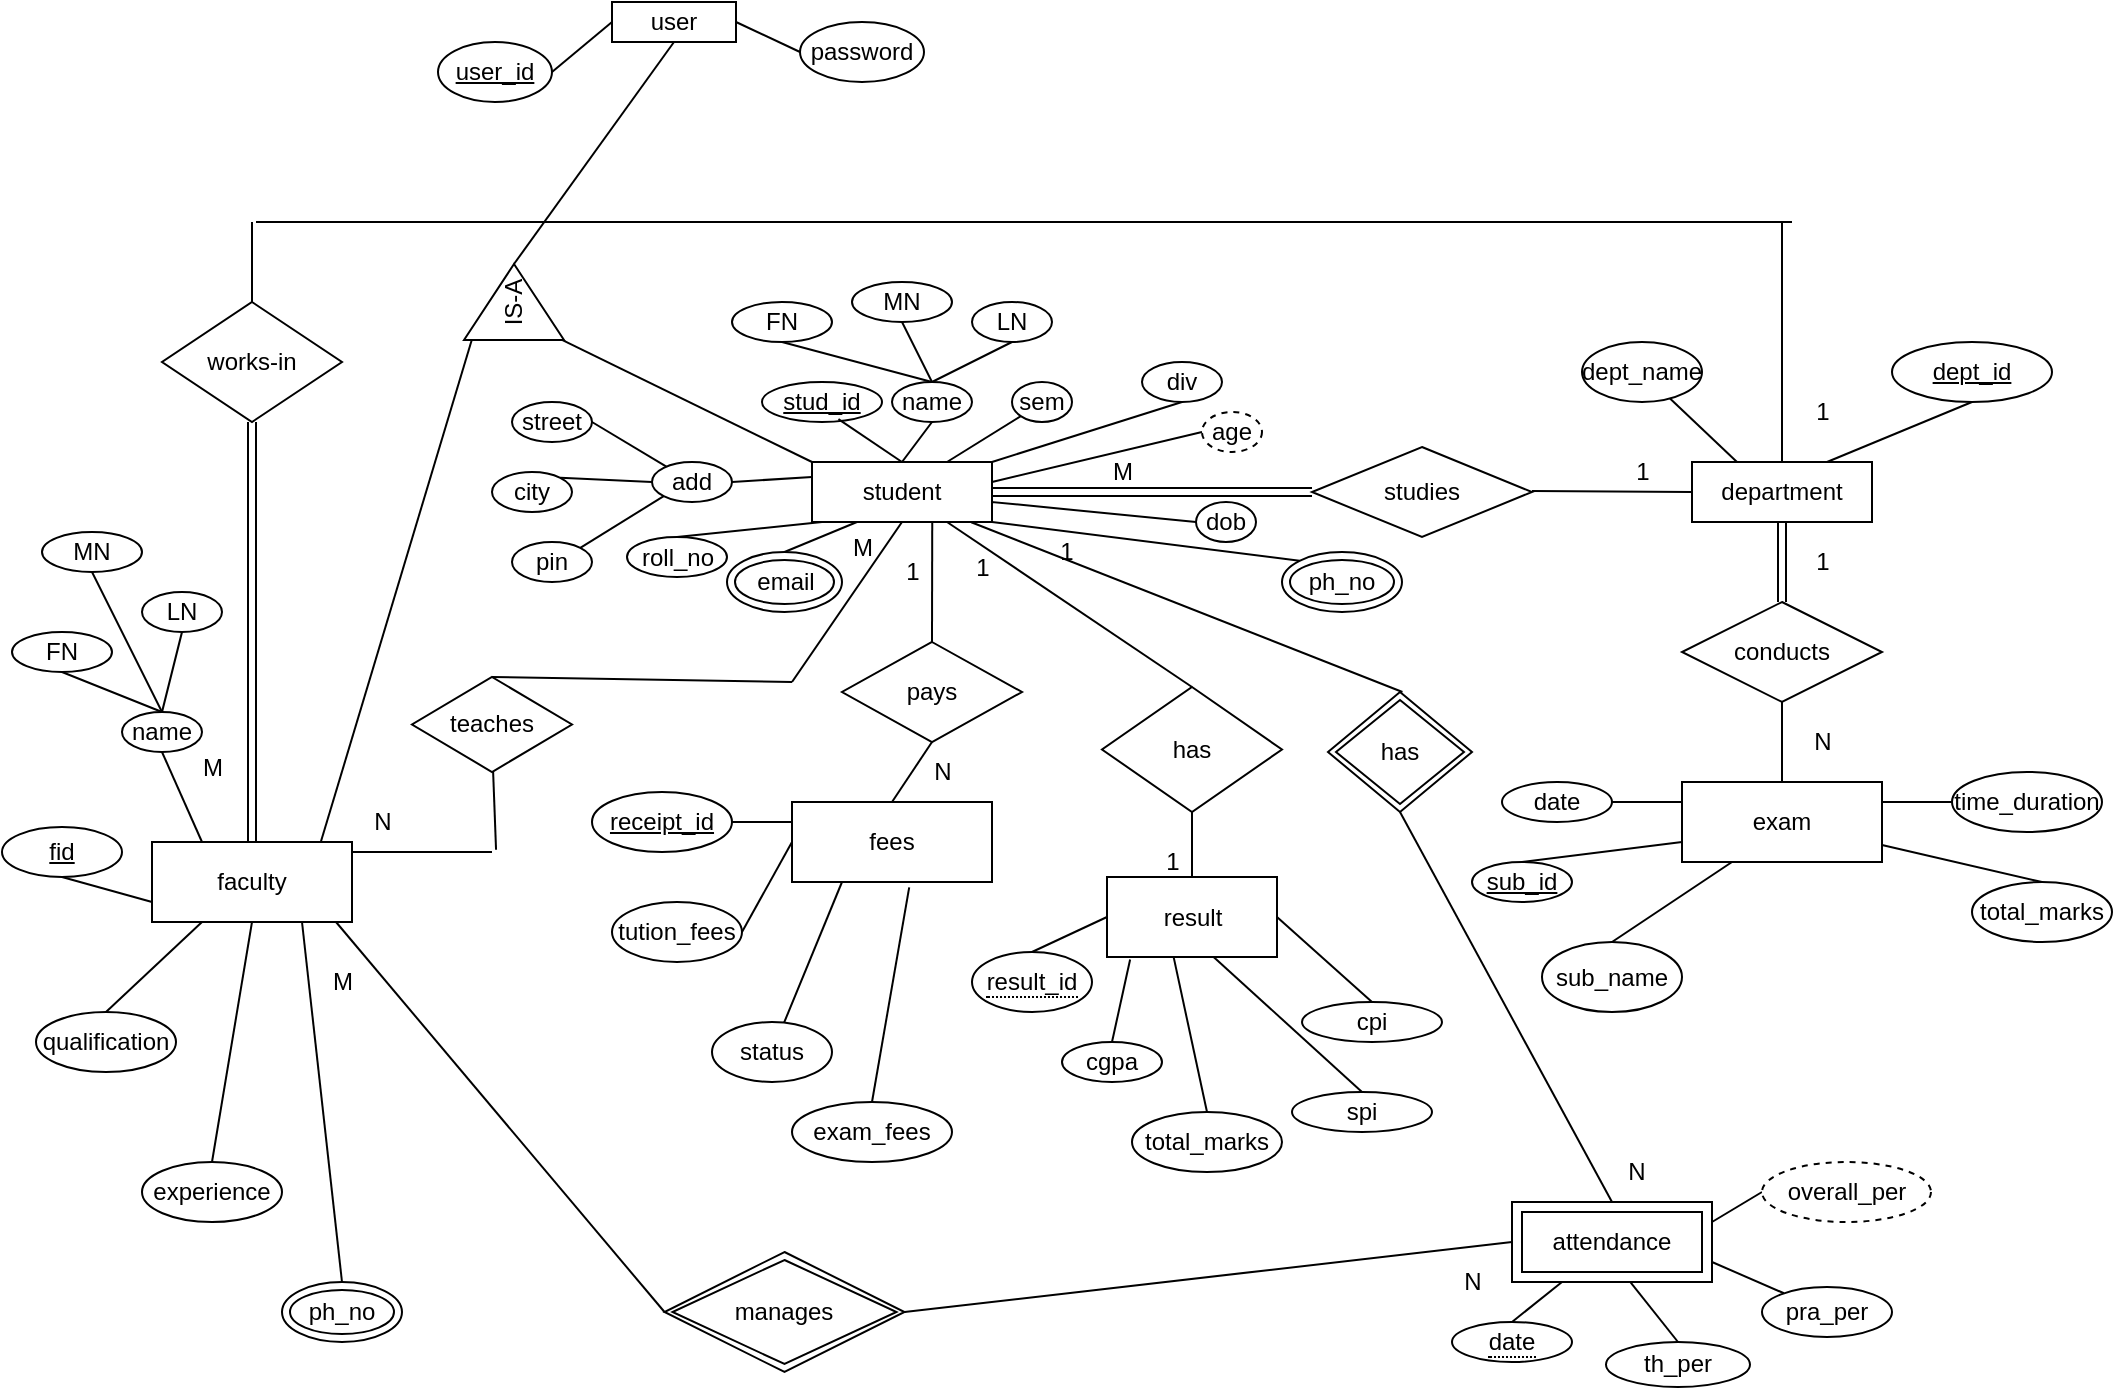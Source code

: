 <mxfile version="22.1.11" type="github">
  <diagram id="R2lEEEUBdFMjLlhIrx00" name="Page-1">
    <mxGraphModel dx="1750" dy="928" grid="1" gridSize="10" guides="1" tooltips="1" connect="1" arrows="1" fold="1" page="1" pageScale="1" pageWidth="1100" pageHeight="850" math="0" shadow="0" extFonts="Permanent Marker^https://fonts.googleapis.com/css?family=Permanent+Marker">
      <root>
        <mxCell id="0" />
        <mxCell id="1" parent="0" />
        <mxCell id="uIb3BI9OCGfQIZnshiYW-68" style="rounded=0;orthogonalLoop=1;jettySize=auto;html=1;entryX=0;entryY=0.5;entryDx=0;entryDy=0;shape=link;" edge="1" parent="1" target="uIb3BI9OCGfQIZnshiYW-59">
          <mxGeometry relative="1" as="geometry">
            <mxPoint x="498" y="275" as="sourcePoint" />
            <mxPoint x="638" y="274.5" as="targetPoint" />
          </mxGeometry>
        </mxCell>
        <mxCell id="uIb3BI9OCGfQIZnshiYW-1" value="student" style="whiteSpace=wrap;html=1;align=center;" vertex="1" parent="1">
          <mxGeometry x="408" y="260" width="90" height="30" as="geometry" />
        </mxCell>
        <mxCell id="uIb3BI9OCGfQIZnshiYW-3" value="LN" style="ellipse;whiteSpace=wrap;html=1;align=center;" vertex="1" parent="1">
          <mxGeometry x="488" y="180" width="40" height="20" as="geometry" />
        </mxCell>
        <mxCell id="uIb3BI9OCGfQIZnshiYW-4" value="MN" style="ellipse;whiteSpace=wrap;html=1;align=center;" vertex="1" parent="1">
          <mxGeometry x="428" y="170" width="50" height="20" as="geometry" />
        </mxCell>
        <mxCell id="uIb3BI9OCGfQIZnshiYW-5" value="FN" style="ellipse;whiteSpace=wrap;html=1;align=center;" vertex="1" parent="1">
          <mxGeometry x="368" y="180" width="50" height="20" as="geometry" />
        </mxCell>
        <mxCell id="uIb3BI9OCGfQIZnshiYW-6" value="name" style="ellipse;whiteSpace=wrap;html=1;align=center;" vertex="1" parent="1">
          <mxGeometry x="448" y="220" width="40" height="20" as="geometry" />
        </mxCell>
        <mxCell id="uIb3BI9OCGfQIZnshiYW-9" value="dob" style="ellipse;whiteSpace=wrap;html=1;align=center;" vertex="1" parent="1">
          <mxGeometry x="600" y="280" width="30" height="20" as="geometry" />
        </mxCell>
        <mxCell id="uIb3BI9OCGfQIZnshiYW-10" value="add" style="ellipse;whiteSpace=wrap;html=1;align=center;" vertex="1" parent="1">
          <mxGeometry x="328" y="260" width="40" height="20" as="geometry" />
        </mxCell>
        <mxCell id="uIb3BI9OCGfQIZnshiYW-11" value="sem" style="ellipse;whiteSpace=wrap;html=1;align=center;" vertex="1" parent="1">
          <mxGeometry x="508" y="220" width="30" height="20" as="geometry" />
        </mxCell>
        <mxCell id="uIb3BI9OCGfQIZnshiYW-12" value="div" style="ellipse;whiteSpace=wrap;html=1;align=center;" vertex="1" parent="1">
          <mxGeometry x="573" y="210" width="40" height="20" as="geometry" />
        </mxCell>
        <mxCell id="uIb3BI9OCGfQIZnshiYW-13" value="pin" style="ellipse;whiteSpace=wrap;html=1;align=center;" vertex="1" parent="1">
          <mxGeometry x="258" y="300" width="40" height="20" as="geometry" />
        </mxCell>
        <mxCell id="uIb3BI9OCGfQIZnshiYW-14" value="city" style="ellipse;whiteSpace=wrap;html=1;align=center;" vertex="1" parent="1">
          <mxGeometry x="248" y="265" width="40" height="20" as="geometry" />
        </mxCell>
        <mxCell id="uIb3BI9OCGfQIZnshiYW-15" value="street" style="ellipse;whiteSpace=wrap;html=1;align=center;" vertex="1" parent="1">
          <mxGeometry x="258" y="230" width="40" height="20" as="geometry" />
        </mxCell>
        <mxCell id="uIb3BI9OCGfQIZnshiYW-16" value="age" style="ellipse;whiteSpace=wrap;html=1;align=center;dashed=1;" vertex="1" parent="1">
          <mxGeometry x="603" y="235" width="30" height="20" as="geometry" />
        </mxCell>
        <mxCell id="uIb3BI9OCGfQIZnshiYW-17" value="stud_id" style="ellipse;whiteSpace=wrap;html=1;align=center;fontStyle=4;" vertex="1" parent="1">
          <mxGeometry x="383" y="220" width="60" height="20" as="geometry" />
        </mxCell>
        <mxCell id="uIb3BI9OCGfQIZnshiYW-24" value="" style="endArrow=none;html=1;rounded=0;exitX=0.5;exitY=1;exitDx=0;exitDy=0;entryX=0.5;entryY=0;entryDx=0;entryDy=0;" edge="1" parent="1" source="uIb3BI9OCGfQIZnshiYW-4" target="uIb3BI9OCGfQIZnshiYW-6">
          <mxGeometry relative="1" as="geometry">
            <mxPoint x="438" y="280" as="sourcePoint" />
            <mxPoint x="598" y="280" as="targetPoint" />
          </mxGeometry>
        </mxCell>
        <mxCell id="uIb3BI9OCGfQIZnshiYW-26" value="" style="endArrow=none;html=1;rounded=0;entryX=0.5;entryY=0;entryDx=0;entryDy=0;exitX=0.5;exitY=1;exitDx=0;exitDy=0;" edge="1" parent="1" source="uIb3BI9OCGfQIZnshiYW-3" target="uIb3BI9OCGfQIZnshiYW-6">
          <mxGeometry relative="1" as="geometry">
            <mxPoint x="488" y="210" as="sourcePoint" />
            <mxPoint x="533" y="230" as="targetPoint" />
          </mxGeometry>
        </mxCell>
        <mxCell id="uIb3BI9OCGfQIZnshiYW-27" value="" style="endArrow=none;html=1;rounded=0;exitX=0.5;exitY=0;exitDx=0;exitDy=0;entryX=0.5;entryY=1;entryDx=0;entryDy=0;" edge="1" parent="1" source="uIb3BI9OCGfQIZnshiYW-1" target="uIb3BI9OCGfQIZnshiYW-6">
          <mxGeometry relative="1" as="geometry">
            <mxPoint x="478" y="220" as="sourcePoint" />
            <mxPoint x="543" y="240" as="targetPoint" />
          </mxGeometry>
        </mxCell>
        <mxCell id="uIb3BI9OCGfQIZnshiYW-28" value="" style="endArrow=none;html=1;rounded=0;exitX=0.5;exitY=1;exitDx=0;exitDy=0;entryX=0.5;entryY=0;entryDx=0;entryDy=0;" edge="1" parent="1" source="uIb3BI9OCGfQIZnshiYW-5" target="uIb3BI9OCGfQIZnshiYW-6">
          <mxGeometry relative="1" as="geometry">
            <mxPoint x="318" y="250" as="sourcePoint" />
            <mxPoint x="393" y="220" as="targetPoint" />
          </mxGeometry>
        </mxCell>
        <mxCell id="uIb3BI9OCGfQIZnshiYW-29" value="" style="endArrow=none;html=1;rounded=0;entryX=0.5;entryY=0;entryDx=0;entryDy=0;exitX=0.637;exitY=0.928;exitDx=0;exitDy=0;exitPerimeter=0;" edge="1" parent="1" source="uIb3BI9OCGfQIZnshiYW-17">
          <mxGeometry relative="1" as="geometry">
            <mxPoint x="388" y="240" as="sourcePoint" />
            <mxPoint x="453" y="260" as="targetPoint" />
          </mxGeometry>
        </mxCell>
        <mxCell id="uIb3BI9OCGfQIZnshiYW-30" value="" style="endArrow=none;html=1;rounded=0;exitX=0.75;exitY=0;exitDx=0;exitDy=0;entryX=0;entryY=1;entryDx=0;entryDy=0;" edge="1" parent="1" source="uIb3BI9OCGfQIZnshiYW-1" target="uIb3BI9OCGfQIZnshiYW-11">
          <mxGeometry relative="1" as="geometry">
            <mxPoint x="168" y="320" as="sourcePoint" />
            <mxPoint x="298" y="290" as="targetPoint" />
          </mxGeometry>
        </mxCell>
        <mxCell id="uIb3BI9OCGfQIZnshiYW-31" value="" style="endArrow=none;html=1;rounded=0;exitX=0.5;exitY=1;exitDx=0;exitDy=0;entryX=1;entryY=0;entryDx=0;entryDy=0;" edge="1" parent="1" source="uIb3BI9OCGfQIZnshiYW-12" target="uIb3BI9OCGfQIZnshiYW-1">
          <mxGeometry relative="1" as="geometry">
            <mxPoint x="578" y="240" as="sourcePoint" />
            <mxPoint x="643" y="260" as="targetPoint" />
          </mxGeometry>
        </mxCell>
        <mxCell id="uIb3BI9OCGfQIZnshiYW-32" value="" style="endArrow=none;html=1;rounded=0;exitX=0;exitY=0.5;exitDx=0;exitDy=0;entryX=1;entryY=0.75;entryDx=0;entryDy=0;" edge="1" parent="1" source="uIb3BI9OCGfQIZnshiYW-9" target="uIb3BI9OCGfQIZnshiYW-1">
          <mxGeometry relative="1" as="geometry">
            <mxPoint x="188" y="340" as="sourcePoint" />
            <mxPoint x="253" y="360" as="targetPoint" />
            <Array as="points">
              <mxPoint x="498" y="280" />
            </Array>
          </mxGeometry>
        </mxCell>
        <mxCell id="uIb3BI9OCGfQIZnshiYW-33" value="" style="endArrow=none;html=1;rounded=0;exitX=0.5;exitY=1;exitDx=0;exitDy=0;entryX=0;entryY=0.5;entryDx=0;entryDy=0;" edge="1" parent="1" target="uIb3BI9OCGfQIZnshiYW-16">
          <mxGeometry relative="1" as="geometry">
            <mxPoint x="498" y="270" as="sourcePoint" />
            <mxPoint x="563" y="290" as="targetPoint" />
          </mxGeometry>
        </mxCell>
        <mxCell id="uIb3BI9OCGfQIZnshiYW-34" value="" style="endArrow=none;html=1;rounded=0;exitX=0;exitY=0.25;exitDx=0;exitDy=0;entryX=1;entryY=0.5;entryDx=0;entryDy=0;entryPerimeter=0;" edge="1" parent="1" source="uIb3BI9OCGfQIZnshiYW-1" target="uIb3BI9OCGfQIZnshiYW-10">
          <mxGeometry relative="1" as="geometry">
            <mxPoint x="473" y="290" as="sourcePoint" />
            <mxPoint x="538" y="310" as="targetPoint" />
          </mxGeometry>
        </mxCell>
        <mxCell id="uIb3BI9OCGfQIZnshiYW-35" value="" style="endArrow=none;html=1;rounded=0;entryX=1;entryY=0;entryDx=0;entryDy=0;exitX=0;exitY=1;exitDx=0;exitDy=0;" edge="1" parent="1" source="uIb3BI9OCGfQIZnshiYW-10" target="uIb3BI9OCGfQIZnshiYW-13">
          <mxGeometry relative="1" as="geometry">
            <mxPoint x="323" y="310" as="sourcePoint" />
            <mxPoint x="403" y="320" as="targetPoint" />
          </mxGeometry>
        </mxCell>
        <mxCell id="uIb3BI9OCGfQIZnshiYW-36" value="" style="endArrow=none;html=1;rounded=0;exitX=0;exitY=0.5;exitDx=0;exitDy=0;entryX=1;entryY=0;entryDx=0;entryDy=0;" edge="1" parent="1" source="uIb3BI9OCGfQIZnshiYW-10" target="uIb3BI9OCGfQIZnshiYW-14">
          <mxGeometry relative="1" as="geometry">
            <mxPoint x="328" y="310" as="sourcePoint" />
            <mxPoint x="393" y="330" as="targetPoint" />
          </mxGeometry>
        </mxCell>
        <mxCell id="uIb3BI9OCGfQIZnshiYW-40" value="" style="endArrow=none;html=1;rounded=0;entryX=1;entryY=0.5;entryDx=0;entryDy=0;" edge="1" parent="1" source="uIb3BI9OCGfQIZnshiYW-10" target="uIb3BI9OCGfQIZnshiYW-15">
          <mxGeometry relative="1" as="geometry">
            <mxPoint x="328" y="290" as="sourcePoint" />
            <mxPoint x="393" y="310" as="targetPoint" />
          </mxGeometry>
        </mxCell>
        <mxCell id="uIb3BI9OCGfQIZnshiYW-41" value="" style="endArrow=none;html=1;rounded=0;exitX=0.25;exitY=1;exitDx=0;exitDy=0;entryX=0.5;entryY=0;entryDx=0;entryDy=0;" edge="1" parent="1" source="uIb3BI9OCGfQIZnshiYW-1" target="uIb3BI9OCGfQIZnshiYW-54">
          <mxGeometry relative="1" as="geometry">
            <mxPoint x="443" y="290" as="sourcePoint" />
            <mxPoint x="508" y="310" as="targetPoint" />
          </mxGeometry>
        </mxCell>
        <mxCell id="uIb3BI9OCGfQIZnshiYW-42" value="" style="endArrow=none;html=1;rounded=0;exitX=1;exitY=1;exitDx=0;exitDy=0;entryX=0;entryY=0;entryDx=0;entryDy=0;" edge="1" parent="1" source="uIb3BI9OCGfQIZnshiYW-1" target="uIb3BI9OCGfQIZnshiYW-53">
          <mxGeometry relative="1" as="geometry">
            <mxPoint x="475.5" y="290" as="sourcePoint" />
            <mxPoint x="540.5" y="310" as="targetPoint" />
          </mxGeometry>
        </mxCell>
        <mxCell id="uIb3BI9OCGfQIZnshiYW-43" value="" style="endArrow=none;html=1;rounded=0;exitX=0.5;exitY=1;exitDx=0;exitDy=0;entryX=0.5;entryY=0;entryDx=0;entryDy=0;" edge="1" parent="1" target="uIb3BI9OCGfQIZnshiYW-57">
          <mxGeometry relative="1" as="geometry">
            <mxPoint x="413" y="290" as="sourcePoint" />
            <mxPoint x="478" y="310" as="targetPoint" />
          </mxGeometry>
        </mxCell>
        <mxCell id="uIb3BI9OCGfQIZnshiYW-44" value="" style="endArrow=none;html=1;rounded=0;exitX=0.5;exitY=1;exitDx=0;exitDy=0;entryX=0.75;entryY=0;entryDx=0;entryDy=0;" edge="1" parent="1" source="uIb3BI9OCGfQIZnshiYW-97" target="uIb3BI9OCGfQIZnshiYW-60">
          <mxGeometry relative="1" as="geometry">
            <mxPoint x="928" y="230" as="sourcePoint" />
            <mxPoint x="993" y="252.5" as="targetPoint" />
          </mxGeometry>
        </mxCell>
        <mxCell id="uIb3BI9OCGfQIZnshiYW-45" value="" style="endArrow=none;html=1;rounded=0;exitX=0.5;exitY=1;exitDx=0;exitDy=0;entryX=0.5;entryY=0;entryDx=0;entryDy=0;" edge="1" parent="1" source="uIb3BI9OCGfQIZnshiYW-105" target="uIb3BI9OCGfQIZnshiYW-159">
          <mxGeometry relative="1" as="geometry">
            <mxPoint x="895.5" y="380" as="sourcePoint" />
            <mxPoint x="960.5" y="400" as="targetPoint" />
          </mxGeometry>
        </mxCell>
        <mxCell id="uIb3BI9OCGfQIZnshiYW-46" value="" style="endArrow=none;html=1;rounded=0;exitX=0.668;exitY=0.989;exitDx=0;exitDy=0;exitPerimeter=0;" edge="1" parent="1" source="uIb3BI9OCGfQIZnshiYW-1">
          <mxGeometry relative="1" as="geometry">
            <mxPoint x="458" y="290" as="sourcePoint" />
            <mxPoint x="468" y="350" as="targetPoint" />
          </mxGeometry>
        </mxCell>
        <mxCell id="uIb3BI9OCGfQIZnshiYW-47" value="" style="endArrow=none;html=1;rounded=0;exitX=0.5;exitY=1;exitDx=0;exitDy=0;entryX=1.029;entryY=0.389;entryDx=0;entryDy=0;entryPerimeter=0;" edge="1" parent="1" target="uIb3BI9OCGfQIZnshiYW-260">
          <mxGeometry relative="1" as="geometry">
            <mxPoint x="248" y="400" as="sourcePoint" />
            <mxPoint x="248" y="460" as="targetPoint" />
          </mxGeometry>
        </mxCell>
        <mxCell id="uIb3BI9OCGfQIZnshiYW-53" value="ph_no" style="ellipse;shape=doubleEllipse;whiteSpace=wrap;html=1;" vertex="1" parent="1">
          <mxGeometry x="643" y="305" width="60" height="30" as="geometry" />
        </mxCell>
        <mxCell id="uIb3BI9OCGfQIZnshiYW-54" value="email" style="ellipse;shape=doubleEllipse;whiteSpace=wrap;html=1;" vertex="1" parent="1">
          <mxGeometry x="365.5" y="305" width="57.5" height="30" as="geometry" />
        </mxCell>
        <mxCell id="uIb3BI9OCGfQIZnshiYW-57" value="roll_no" style="ellipse;whiteSpace=wrap;html=1;align=center;" vertex="1" parent="1">
          <mxGeometry x="315.5" y="297.5" width="50" height="20" as="geometry" />
        </mxCell>
        <mxCell id="uIb3BI9OCGfQIZnshiYW-59" value="studies" style="shape=rhombus;perimeter=rhombusPerimeter;whiteSpace=wrap;html=1;align=center;" vertex="1" parent="1">
          <mxGeometry x="658" y="252.5" width="110" height="45" as="geometry" />
        </mxCell>
        <mxCell id="uIb3BI9OCGfQIZnshiYW-60" value="department" style="whiteSpace=wrap;html=1;align=center;" vertex="1" parent="1">
          <mxGeometry x="848" y="260" width="90" height="30" as="geometry" />
        </mxCell>
        <mxCell id="uIb3BI9OCGfQIZnshiYW-62" value="dept_name" style="ellipse;whiteSpace=wrap;html=1;align=center;" vertex="1" parent="1">
          <mxGeometry x="793" y="200" width="60" height="30" as="geometry" />
        </mxCell>
        <mxCell id="uIb3BI9OCGfQIZnshiYW-71" value="" style="endArrow=none;html=1;rounded=0;entryX=0;entryY=0.5;entryDx=0;entryDy=0;" edge="1" parent="1" target="uIb3BI9OCGfQIZnshiYW-60">
          <mxGeometry relative="1" as="geometry">
            <mxPoint x="768" y="274.5" as="sourcePoint" />
            <mxPoint x="928" y="274.5" as="targetPoint" />
          </mxGeometry>
        </mxCell>
        <mxCell id="uIb3BI9OCGfQIZnshiYW-73" value="" style="endArrow=none;html=1;rounded=0;exitX=0.5;exitY=1;exitDx=0;exitDy=0;entryX=0.5;entryY=0;entryDx=0;entryDy=0;shape=link;" edge="1" parent="1" source="uIb3BI9OCGfQIZnshiYW-60" target="uIb3BI9OCGfQIZnshiYW-105">
          <mxGeometry relative="1" as="geometry">
            <mxPoint x="888" y="290" as="sourcePoint" />
            <mxPoint x="953" y="310" as="targetPoint" />
          </mxGeometry>
        </mxCell>
        <mxCell id="uIb3BI9OCGfQIZnshiYW-74" value="" style="endArrow=none;html=1;rounded=0;exitX=0.25;exitY=1;exitDx=0;exitDy=0;entryX=0.5;entryY=0;entryDx=0;entryDy=0;" edge="1" parent="1" source="uIb3BI9OCGfQIZnshiYW-159" target="uIb3BI9OCGfQIZnshiYW-169">
          <mxGeometry relative="1" as="geometry">
            <mxPoint x="888" y="460" as="sourcePoint" />
            <mxPoint x="953" y="480" as="targetPoint" />
          </mxGeometry>
        </mxCell>
        <mxCell id="uIb3BI9OCGfQIZnshiYW-75" value="" style="endArrow=none;html=1;rounded=0;exitX=0.5;exitY=1;exitDx=0;exitDy=0;" edge="1" parent="1" source="uIb3BI9OCGfQIZnshiYW-1">
          <mxGeometry relative="1" as="geometry">
            <mxPoint x="435.5" y="290" as="sourcePoint" />
            <mxPoint x="398" y="370" as="targetPoint" />
          </mxGeometry>
        </mxCell>
        <mxCell id="uIb3BI9OCGfQIZnshiYW-77" value="" style="endArrow=none;html=1;rounded=0;exitX=1;exitY=0.25;exitDx=0;exitDy=0;entryX=0;entryY=0.5;entryDx=0;entryDy=0;" edge="1" parent="1" source="uIb3BI9OCGfQIZnshiYW-159" target="uIb3BI9OCGfQIZnshiYW-166">
          <mxGeometry relative="1" as="geometry">
            <mxPoint x="943" y="440" as="sourcePoint" />
            <mxPoint x="1008" y="460" as="targetPoint" />
          </mxGeometry>
        </mxCell>
        <mxCell id="uIb3BI9OCGfQIZnshiYW-78" value="" style="endArrow=none;html=1;rounded=0;exitX=0.586;exitY=1.068;exitDx=0;exitDy=0;entryX=0.5;entryY=0;entryDx=0;entryDy=0;exitPerimeter=0;" edge="1" parent="1" source="uIb3BI9OCGfQIZnshiYW-176" target="uIb3BI9OCGfQIZnshiYW-240">
          <mxGeometry relative="1" as="geometry">
            <mxPoint x="463" y="490" as="sourcePoint" />
            <mxPoint x="528" y="510" as="targetPoint" />
          </mxGeometry>
        </mxCell>
        <mxCell id="uIb3BI9OCGfQIZnshiYW-81" value="" style="endArrow=none;html=1;rounded=0;exitX=0.25;exitY=1;exitDx=0;exitDy=0;" edge="1" parent="1" source="uIb3BI9OCGfQIZnshiYW-176" target="uIb3BI9OCGfQIZnshiYW-241">
          <mxGeometry relative="1" as="geometry">
            <mxPoint x="433" y="490" as="sourcePoint" />
            <mxPoint x="498" y="510" as="targetPoint" />
          </mxGeometry>
        </mxCell>
        <mxCell id="uIb3BI9OCGfQIZnshiYW-93" value="" style="endArrow=none;html=1;rounded=0;entryX=0.25;entryY=0;entryDx=0;entryDy=0;" edge="1" parent="1" source="uIb3BI9OCGfQIZnshiYW-62" target="uIb3BI9OCGfQIZnshiYW-60">
          <mxGeometry relative="1" as="geometry">
            <mxPoint x="848" y="235" as="sourcePoint" />
            <mxPoint x="913" y="255" as="targetPoint" />
          </mxGeometry>
        </mxCell>
        <mxCell id="uIb3BI9OCGfQIZnshiYW-97" value="dept_id" style="ellipse;whiteSpace=wrap;html=1;align=center;fontStyle=4;" vertex="1" parent="1">
          <mxGeometry x="948" y="200" width="80" height="30" as="geometry" />
        </mxCell>
        <mxCell id="uIb3BI9OCGfQIZnshiYW-102" value="M" style="text;html=1;align=center;verticalAlign=middle;resizable=0;points=[];autosize=1;strokeColor=none;fillColor=none;" vertex="1" parent="1">
          <mxGeometry x="548" y="250" width="30" height="30" as="geometry" />
        </mxCell>
        <mxCell id="uIb3BI9OCGfQIZnshiYW-103" value="1" style="text;html=1;align=center;verticalAlign=middle;resizable=0;points=[];autosize=1;strokeColor=none;fillColor=none;" vertex="1" parent="1">
          <mxGeometry x="808" y="250" width="30" height="30" as="geometry" />
        </mxCell>
        <mxCell id="uIb3BI9OCGfQIZnshiYW-105" value="conducts" style="shape=rhombus;perimeter=rhombusPerimeter;whiteSpace=wrap;html=1;align=center;" vertex="1" parent="1">
          <mxGeometry x="843" y="330" width="100" height="50" as="geometry" />
        </mxCell>
        <mxCell id="uIb3BI9OCGfQIZnshiYW-107" value="" style="endArrow=none;html=1;rounded=0;entryX=0.5;entryY=0;entryDx=0;entryDy=0;exitX=0;exitY=0.75;exitDx=0;exitDy=0;" edge="1" parent="1" source="uIb3BI9OCGfQIZnshiYW-159" target="uIb3BI9OCGfQIZnshiYW-162">
          <mxGeometry relative="1" as="geometry">
            <mxPoint x="838" y="460" as="sourcePoint" />
            <mxPoint x="913" y="475" as="targetPoint" />
          </mxGeometry>
        </mxCell>
        <mxCell id="uIb3BI9OCGfQIZnshiYW-108" value="" style="endArrow=none;html=1;rounded=0;exitX=1;exitY=0.5;exitDx=0;exitDy=0;entryX=0;entryY=0.5;entryDx=0;entryDy=0;" edge="1" parent="1" source="uIb3BI9OCGfQIZnshiYW-239" target="uIb3BI9OCGfQIZnshiYW-176">
          <mxGeometry relative="1" as="geometry">
            <mxPoint x="358" y="485" as="sourcePoint" />
            <mxPoint x="423" y="505" as="targetPoint" />
          </mxGeometry>
        </mxCell>
        <mxCell id="uIb3BI9OCGfQIZnshiYW-109" value="" style="endArrow=none;html=1;rounded=0;exitX=0.5;exitY=1;exitDx=0;exitDy=0;entryX=0.5;entryY=0;entryDx=0;entryDy=0;" edge="1" parent="1" source="uIb3BI9OCGfQIZnshiYW-569" target="uIb3BI9OCGfQIZnshiYW-568">
          <mxGeometry relative="1" as="geometry">
            <mxPoint x="593" y="425" as="sourcePoint" />
            <mxPoint x="623" y="480" as="targetPoint" />
          </mxGeometry>
        </mxCell>
        <mxCell id="uIb3BI9OCGfQIZnshiYW-110" value="" style="endArrow=none;html=1;rounded=0;entryX=0.5;entryY=0;entryDx=0;entryDy=0;" edge="1" parent="1" source="uIb3BI9OCGfQIZnshiYW-159" target="uIb3BI9OCGfQIZnshiYW-170">
          <mxGeometry relative="1" as="geometry">
            <mxPoint x="878" y="460" as="sourcePoint" />
            <mxPoint x="958" y="490" as="targetPoint" />
          </mxGeometry>
        </mxCell>
        <mxCell id="uIb3BI9OCGfQIZnshiYW-111" value="" style="endArrow=none;html=1;rounded=0;exitX=0.5;exitY=1;exitDx=0;exitDy=0;entryX=0.5;entryY=0;entryDx=0;entryDy=0;" edge="1" parent="1" source="uIb3BI9OCGfQIZnshiYW-177" target="uIb3BI9OCGfQIZnshiYW-176">
          <mxGeometry relative="1" as="geometry">
            <mxPoint x="473" y="400" as="sourcePoint" />
            <mxPoint x="538" y="420" as="targetPoint" />
          </mxGeometry>
        </mxCell>
        <mxCell id="uIb3BI9OCGfQIZnshiYW-112" value="" style="endArrow=none;html=1;rounded=0;exitX=0.75;exitY=1;exitDx=0;exitDy=0;entryX=0.5;entryY=0;entryDx=0;entryDy=0;" edge="1" parent="1" source="uIb3BI9OCGfQIZnshiYW-1" target="uIb3BI9OCGfQIZnshiYW-569">
          <mxGeometry relative="1" as="geometry">
            <mxPoint x="478" y="290" as="sourcePoint" />
            <mxPoint x="593" y="370" as="targetPoint" />
          </mxGeometry>
        </mxCell>
        <mxCell id="uIb3BI9OCGfQIZnshiYW-114" value="" style="endArrow=none;html=1;rounded=0;exitX=1;exitY=0.5;exitDx=0;exitDy=0;" edge="1" parent="1" source="uIb3BI9OCGfQIZnshiYW-165">
          <mxGeometry relative="1" as="geometry">
            <mxPoint x="790.5" y="450" as="sourcePoint" />
            <mxPoint x="848" y="430" as="targetPoint" />
          </mxGeometry>
        </mxCell>
        <mxCell id="uIb3BI9OCGfQIZnshiYW-115" value="" style="endArrow=none;html=1;rounded=0;exitX=0.5;exitY=1;exitDx=0;exitDy=0;entryX=0.5;entryY=0;entryDx=0;entryDy=0;" edge="1" parent="1" source="uIb3BI9OCGfQIZnshiYW-243" target="uIb3BI9OCGfQIZnshiYW-247">
          <mxGeometry relative="1" as="geometry">
            <mxPoint x="133" y="475" as="sourcePoint" />
            <mxPoint x="198" y="495" as="targetPoint" />
          </mxGeometry>
        </mxCell>
        <mxCell id="uIb3BI9OCGfQIZnshiYW-118" value="" style="endArrow=none;html=1;rounded=0;entryX=0.25;entryY=0;entryDx=0;entryDy=0;exitX=0.5;exitY=1;exitDx=0;exitDy=0;" edge="1" parent="1" source="uIb3BI9OCGfQIZnshiYW-252" target="uIb3BI9OCGfQIZnshiYW-243">
          <mxGeometry relative="1" as="geometry">
            <mxPoint x="128" y="360" as="sourcePoint" />
            <mxPoint x="198" y="385" as="targetPoint" />
          </mxGeometry>
        </mxCell>
        <mxCell id="uIb3BI9OCGfQIZnshiYW-132" value="" style="endArrow=none;html=1;rounded=0;exitX=1;exitY=0.5;exitDx=0;exitDy=0;entryX=0;entryY=0.25;entryDx=0;entryDy=0;" edge="1" parent="1" source="uIb3BI9OCGfQIZnshiYW-238" target="uIb3BI9OCGfQIZnshiYW-176">
          <mxGeometry relative="1" as="geometry">
            <mxPoint x="388" y="435" as="sourcePoint" />
            <mxPoint x="453" y="455" as="targetPoint" />
          </mxGeometry>
        </mxCell>
        <mxCell id="uIb3BI9OCGfQIZnshiYW-159" value="exam" style="whiteSpace=wrap;html=1;align=center;" vertex="1" parent="1">
          <mxGeometry x="843" y="420" width="100" height="40" as="geometry" />
        </mxCell>
        <mxCell id="uIb3BI9OCGfQIZnshiYW-162" value="sub_id" style="ellipse;whiteSpace=wrap;html=1;align=center;fontStyle=4;" vertex="1" parent="1">
          <mxGeometry x="738" y="460" width="50" height="20" as="geometry" />
        </mxCell>
        <mxCell id="uIb3BI9OCGfQIZnshiYW-165" value="date" style="ellipse;whiteSpace=wrap;html=1;align=center;" vertex="1" parent="1">
          <mxGeometry x="753" y="420" width="55" height="20" as="geometry" />
        </mxCell>
        <mxCell id="uIb3BI9OCGfQIZnshiYW-166" value="time_duration" style="ellipse;whiteSpace=wrap;html=1;align=center;" vertex="1" parent="1">
          <mxGeometry x="978" y="415" width="75" height="30" as="geometry" />
        </mxCell>
        <mxCell id="uIb3BI9OCGfQIZnshiYW-169" value="sub_name" style="ellipse;whiteSpace=wrap;html=1;align=center;" vertex="1" parent="1">
          <mxGeometry x="773" y="500" width="70" height="35" as="geometry" />
        </mxCell>
        <mxCell id="uIb3BI9OCGfQIZnshiYW-170" value="total_marks" style="ellipse;whiteSpace=wrap;html=1;align=center;" vertex="1" parent="1">
          <mxGeometry x="988" y="470" width="70" height="30" as="geometry" />
        </mxCell>
        <mxCell id="uIb3BI9OCGfQIZnshiYW-174" value="1" style="text;html=1;align=center;verticalAlign=middle;resizable=0;points=[];autosize=1;strokeColor=none;fillColor=none;" vertex="1" parent="1">
          <mxGeometry x="898" y="295" width="30" height="30" as="geometry" />
        </mxCell>
        <mxCell id="uIb3BI9OCGfQIZnshiYW-175" value="N" style="text;html=1;align=center;verticalAlign=middle;resizable=0;points=[];autosize=1;strokeColor=none;fillColor=none;" vertex="1" parent="1">
          <mxGeometry x="898" y="385" width="30" height="30" as="geometry" />
        </mxCell>
        <mxCell id="uIb3BI9OCGfQIZnshiYW-176" value="fees" style="whiteSpace=wrap;html=1;align=center;" vertex="1" parent="1">
          <mxGeometry x="398" y="430" width="100" height="40" as="geometry" />
        </mxCell>
        <mxCell id="uIb3BI9OCGfQIZnshiYW-177" value="pays" style="shape=rhombus;perimeter=rhombusPerimeter;whiteSpace=wrap;html=1;align=center;" vertex="1" parent="1">
          <mxGeometry x="423" y="350" width="90" height="50" as="geometry" />
        </mxCell>
        <mxCell id="uIb3BI9OCGfQIZnshiYW-235" value="" style="endArrow=none;html=1;rounded=0;exitX=0.5;exitY=0;exitDx=0;exitDy=0;" edge="1" parent="1" source="uIb3BI9OCGfQIZnshiYW-259">
          <mxGeometry relative="1" as="geometry">
            <mxPoint x="248" y="365" as="sourcePoint" />
            <mxPoint x="398" y="370" as="targetPoint" />
          </mxGeometry>
        </mxCell>
        <mxCell id="uIb3BI9OCGfQIZnshiYW-236" value="1" style="text;html=1;align=center;verticalAlign=middle;resizable=0;points=[];autosize=1;strokeColor=none;fillColor=none;" vertex="1" parent="1">
          <mxGeometry x="443" y="300" width="30" height="30" as="geometry" />
        </mxCell>
        <mxCell id="uIb3BI9OCGfQIZnshiYW-237" value="N" style="text;html=1;align=center;verticalAlign=middle;resizable=0;points=[];autosize=1;strokeColor=none;fillColor=none;" vertex="1" parent="1">
          <mxGeometry x="458" y="400" width="30" height="30" as="geometry" />
        </mxCell>
        <mxCell id="uIb3BI9OCGfQIZnshiYW-238" value="receipt_id" style="ellipse;whiteSpace=wrap;html=1;align=center;fontStyle=4;" vertex="1" parent="1">
          <mxGeometry x="298" y="425" width="70" height="30" as="geometry" />
        </mxCell>
        <mxCell id="uIb3BI9OCGfQIZnshiYW-239" value="tution_fees" style="ellipse;whiteSpace=wrap;html=1;align=center;" vertex="1" parent="1">
          <mxGeometry x="308" y="480" width="65" height="30" as="geometry" />
        </mxCell>
        <mxCell id="uIb3BI9OCGfQIZnshiYW-240" value="exam_fees" style="ellipse;whiteSpace=wrap;html=1;align=center;" vertex="1" parent="1">
          <mxGeometry x="398" y="580" width="80" height="30" as="geometry" />
        </mxCell>
        <mxCell id="uIb3BI9OCGfQIZnshiYW-241" value="status" style="ellipse;whiteSpace=wrap;html=1;align=center;" vertex="1" parent="1">
          <mxGeometry x="358" y="540" width="60" height="30" as="geometry" />
        </mxCell>
        <mxCell id="uIb3BI9OCGfQIZnshiYW-243" value="faculty" style="whiteSpace=wrap;html=1;align=center;" vertex="1" parent="1">
          <mxGeometry x="78" y="450" width="100" height="40" as="geometry" />
        </mxCell>
        <mxCell id="uIb3BI9OCGfQIZnshiYW-244" value="fid" style="ellipse;whiteSpace=wrap;html=1;align=center;fontStyle=4;" vertex="1" parent="1">
          <mxGeometry x="3" y="442.5" width="60" height="25" as="geometry" />
        </mxCell>
        <mxCell id="uIb3BI9OCGfQIZnshiYW-246" value="spi" style="ellipse;whiteSpace=wrap;html=1;align=center;" vertex="1" parent="1">
          <mxGeometry x="648" y="575" width="70" height="20" as="geometry" />
        </mxCell>
        <mxCell id="uIb3BI9OCGfQIZnshiYW-247" value="experience" style="ellipse;whiteSpace=wrap;html=1;align=center;" vertex="1" parent="1">
          <mxGeometry x="73" y="610" width="70" height="30" as="geometry" />
        </mxCell>
        <mxCell id="uIb3BI9OCGfQIZnshiYW-248" value="qualification" style="ellipse;whiteSpace=wrap;html=1;align=center;" vertex="1" parent="1">
          <mxGeometry x="20" y="535" width="70" height="30" as="geometry" />
        </mxCell>
        <mxCell id="uIb3BI9OCGfQIZnshiYW-249" value="LN" style="ellipse;whiteSpace=wrap;html=1;align=center;" vertex="1" parent="1">
          <mxGeometry x="73" y="325" width="40" height="20" as="geometry" />
        </mxCell>
        <mxCell id="uIb3BI9OCGfQIZnshiYW-250" value="MN" style="ellipse;whiteSpace=wrap;html=1;align=center;" vertex="1" parent="1">
          <mxGeometry x="23" y="295" width="50" height="20" as="geometry" />
        </mxCell>
        <mxCell id="uIb3BI9OCGfQIZnshiYW-251" value="FN" style="ellipse;whiteSpace=wrap;html=1;align=center;" vertex="1" parent="1">
          <mxGeometry x="8" y="345" width="50" height="20" as="geometry" />
        </mxCell>
        <mxCell id="uIb3BI9OCGfQIZnshiYW-252" value="name" style="ellipse;whiteSpace=wrap;html=1;align=center;" vertex="1" parent="1">
          <mxGeometry x="63" y="385" width="40" height="20" as="geometry" />
        </mxCell>
        <mxCell id="uIb3BI9OCGfQIZnshiYW-254" value="" style="endArrow=none;html=1;rounded=0;exitX=0.5;exitY=1;exitDx=0;exitDy=0;entryX=0.5;entryY=0;entryDx=0;entryDy=0;" edge="1" parent="1" source="uIb3BI9OCGfQIZnshiYW-250" target="uIb3BI9OCGfQIZnshiYW-252">
          <mxGeometry relative="1" as="geometry">
            <mxPoint x="158" y="440" as="sourcePoint" />
            <mxPoint x="318" y="440" as="targetPoint" />
          </mxGeometry>
        </mxCell>
        <mxCell id="uIb3BI9OCGfQIZnshiYW-255" value="" style="endArrow=none;html=1;rounded=0;entryX=0.5;entryY=0;entryDx=0;entryDy=0;exitX=0.5;exitY=1;exitDx=0;exitDy=0;" edge="1" parent="1" source="uIb3BI9OCGfQIZnshiYW-249" target="uIb3BI9OCGfQIZnshiYW-252">
          <mxGeometry relative="1" as="geometry">
            <mxPoint x="208" y="370" as="sourcePoint" />
            <mxPoint x="253" y="390" as="targetPoint" />
          </mxGeometry>
        </mxCell>
        <mxCell id="uIb3BI9OCGfQIZnshiYW-256" value="" style="endArrow=none;html=1;rounded=0;exitX=0.5;exitY=1;exitDx=0;exitDy=0;entryX=0.5;entryY=0;entryDx=0;entryDy=0;" edge="1" parent="1" source="uIb3BI9OCGfQIZnshiYW-251" target="uIb3BI9OCGfQIZnshiYW-252">
          <mxGeometry relative="1" as="geometry">
            <mxPoint x="38" y="410" as="sourcePoint" />
            <mxPoint x="113" y="380" as="targetPoint" />
          </mxGeometry>
        </mxCell>
        <mxCell id="uIb3BI9OCGfQIZnshiYW-259" value="teaches" style="shape=rhombus;perimeter=rhombusPerimeter;whiteSpace=wrap;html=1;align=center;" vertex="1" parent="1">
          <mxGeometry x="208" y="367.5" width="80" height="47.5" as="geometry" />
        </mxCell>
        <mxCell id="uIb3BI9OCGfQIZnshiYW-260" value="" style="line;strokeWidth=1;rotatable=0;dashed=0;labelPosition=right;align=left;verticalAlign=middle;spacingTop=0;spacingLeft=6;points=[];portConstraint=eastwest;" vertex="1" parent="1">
          <mxGeometry x="178" y="450" width="70" height="10" as="geometry" />
        </mxCell>
        <mxCell id="uIb3BI9OCGfQIZnshiYW-282" value="" style="endArrow=none;html=1;rounded=0;exitX=0.885;exitY=1.005;exitDx=0;exitDy=0;entryX=0.517;entryY=0;entryDx=0;entryDy=0;exitPerimeter=0;entryPerimeter=0;" edge="1" parent="1" source="uIb3BI9OCGfQIZnshiYW-1" target="uIb3BI9OCGfQIZnshiYW-589">
          <mxGeometry relative="1" as="geometry">
            <mxPoint x="955.5" y="720" as="sourcePoint" />
            <mxPoint x="702" y="392.5" as="targetPoint" />
          </mxGeometry>
        </mxCell>
        <mxCell id="uIb3BI9OCGfQIZnshiYW-284" value="" style="endArrow=none;html=1;rounded=0;exitX=0.5;exitY=0;exitDx=0;exitDy=0;entryX=0;entryY=0.5;entryDx=0;entryDy=0;" edge="1" parent="1" source="uIb3BI9OCGfQIZnshiYW-567" target="uIb3BI9OCGfQIZnshiYW-568">
          <mxGeometry relative="1" as="geometry">
            <mxPoint x="955.5" y="720" as="sourcePoint" />
            <mxPoint x="1020.5" y="740" as="targetPoint" />
          </mxGeometry>
        </mxCell>
        <mxCell id="uIb3BI9OCGfQIZnshiYW-377" value="" style="endArrow=none;html=1;rounded=0;exitX=0.5;exitY=1;exitDx=0;exitDy=0;entryX=0.5;entryY=0;entryDx=0;entryDy=0;" edge="1" parent="1" source="uIb3BI9OCGfQIZnshiYW-589" target="uIb3BI9OCGfQIZnshiYW-585">
          <mxGeometry relative="1" as="geometry">
            <mxPoint x="702" y="442.5" as="sourcePoint" />
            <mxPoint x="758" y="440" as="targetPoint" />
          </mxGeometry>
        </mxCell>
        <mxCell id="uIb3BI9OCGfQIZnshiYW-413" value="" style="endArrow=none;html=1;rounded=0;exitX=1;exitY=0.5;exitDx=0;exitDy=0;entryX=0;entryY=0.5;entryDx=0;entryDy=0;" edge="1" parent="1" source="uIb3BI9OCGfQIZnshiYW-595" target="uIb3BI9OCGfQIZnshiYW-585">
          <mxGeometry relative="1" as="geometry">
            <mxPoint x="740.5" y="790" as="sourcePoint" />
            <mxPoint x="805.5" y="810" as="targetPoint" />
          </mxGeometry>
        </mxCell>
        <mxCell id="uIb3BI9OCGfQIZnshiYW-450" value="" style="endArrow=none;html=1;rounded=0;exitX=1;exitY=0.25;exitDx=0;exitDy=0;entryX=0;entryY=0.5;entryDx=0;entryDy=0;" edge="1" parent="1" source="uIb3BI9OCGfQIZnshiYW-585" target="uIb3BI9OCGfQIZnshiYW-593">
          <mxGeometry relative="1" as="geometry">
            <mxPoint x="848" y="640" as="sourcePoint" />
            <mxPoint x="913" y="660" as="targetPoint" />
          </mxGeometry>
        </mxCell>
        <mxCell id="uIb3BI9OCGfQIZnshiYW-451" value="" style="endArrow=none;html=1;rounded=0;exitX=1;exitY=0.75;exitDx=0;exitDy=0;" edge="1" parent="1" source="uIb3BI9OCGfQIZnshiYW-585" target="uIb3BI9OCGfQIZnshiYW-592">
          <mxGeometry relative="1" as="geometry">
            <mxPoint x="740.5" y="790" as="sourcePoint" />
            <mxPoint x="805.5" y="810" as="targetPoint" />
          </mxGeometry>
        </mxCell>
        <mxCell id="uIb3BI9OCGfQIZnshiYW-453" value="" style="endArrow=none;html=1;rounded=0;exitX=0.25;exitY=1;exitDx=0;exitDy=0;entryX=0.5;entryY=0;entryDx=0;entryDy=0;" edge="1" parent="1" source="uIb3BI9OCGfQIZnshiYW-585" target="uIb3BI9OCGfQIZnshiYW-588">
          <mxGeometry relative="1" as="geometry">
            <mxPoint x="740.5" y="790" as="sourcePoint" />
            <mxPoint x="805.5" y="810" as="targetPoint" />
          </mxGeometry>
        </mxCell>
        <mxCell id="uIb3BI9OCGfQIZnshiYW-456" value="" style="endArrow=none;html=1;rounded=0;entryX=0.5;entryY=0;entryDx=0;entryDy=0;exitX=0.576;exitY=0.952;exitDx=0;exitDy=0;exitPerimeter=0;" edge="1" parent="1" source="uIb3BI9OCGfQIZnshiYW-585" target="uIb3BI9OCGfQIZnshiYW-586">
          <mxGeometry relative="1" as="geometry">
            <mxPoint x="810" y="670" as="sourcePoint" />
            <mxPoint x="870" y="690" as="targetPoint" />
          </mxGeometry>
        </mxCell>
        <mxCell id="uIb3BI9OCGfQIZnshiYW-466" value="" style="endArrow=none;html=1;rounded=0;exitX=0.136;exitY=1.032;exitDx=0;exitDy=0;entryX=0.5;entryY=0;entryDx=0;entryDy=0;exitPerimeter=0;" edge="1" parent="1" source="uIb3BI9OCGfQIZnshiYW-568" target="uIb3BI9OCGfQIZnshiYW-555">
          <mxGeometry relative="1" as="geometry">
            <mxPoint x="563" y="525" as="sourcePoint" />
            <mxPoint x="618" y="545" as="targetPoint" />
          </mxGeometry>
        </mxCell>
        <mxCell id="uIb3BI9OCGfQIZnshiYW-467" value="" style="endArrow=none;html=1;rounded=0;exitX=1;exitY=0.5;exitDx=0;exitDy=0;entryX=0.5;entryY=0;entryDx=0;entryDy=0;" edge="1" parent="1" source="uIb3BI9OCGfQIZnshiYW-568" target="uIb3BI9OCGfQIZnshiYW-561">
          <mxGeometry relative="1" as="geometry">
            <mxPoint x="633" y="505" as="sourcePoint" />
            <mxPoint x="698" y="525" as="targetPoint" />
          </mxGeometry>
        </mxCell>
        <mxCell id="uIb3BI9OCGfQIZnshiYW-468" value="" style="endArrow=none;html=1;rounded=0;entryX=0.5;entryY=0;entryDx=0;entryDy=0;exitX=0.611;exitY=0.968;exitDx=0;exitDy=0;exitPerimeter=0;" edge="1" parent="1" source="uIb3BI9OCGfQIZnshiYW-568" target="uIb3BI9OCGfQIZnshiYW-246">
          <mxGeometry relative="1" as="geometry">
            <mxPoint x="603" y="525" as="sourcePoint" />
            <mxPoint x="668" y="545" as="targetPoint" />
          </mxGeometry>
        </mxCell>
        <mxCell id="uIb3BI9OCGfQIZnshiYW-470" value="" style="endArrow=none;html=1;rounded=0;exitX=0.393;exitY=1.011;exitDx=0;exitDy=0;entryX=0.5;entryY=0;entryDx=0;entryDy=0;exitPerimeter=0;" edge="1" parent="1" source="uIb3BI9OCGfQIZnshiYW-568" target="uIb3BI9OCGfQIZnshiYW-556">
          <mxGeometry relative="1" as="geometry">
            <mxPoint x="588" y="525" as="sourcePoint" />
            <mxPoint x="648" y="555" as="targetPoint" />
          </mxGeometry>
        </mxCell>
        <mxCell id="uIb3BI9OCGfQIZnshiYW-483" value="" style="endArrow=none;html=1;rounded=0;entryX=0.5;entryY=0;entryDx=0;entryDy=0;" edge="1" parent="1" target="uIb3BI9OCGfQIZnshiYW-60">
          <mxGeometry relative="1" as="geometry">
            <mxPoint x="893" y="140" as="sourcePoint" />
            <mxPoint x="978" y="110" as="targetPoint" />
          </mxGeometry>
        </mxCell>
        <mxCell id="uIb3BI9OCGfQIZnshiYW-485" value="" style="endArrow=none;html=1;rounded=0;exitX=0.5;exitY=0;exitDx=0;exitDy=0;" edge="1" parent="1" source="uIb3BI9OCGfQIZnshiYW-546">
          <mxGeometry relative="1" as="geometry">
            <mxPoint x="143" y="140" as="sourcePoint" />
            <mxPoint x="128" y="140" as="targetPoint" />
          </mxGeometry>
        </mxCell>
        <mxCell id="uIb3BI9OCGfQIZnshiYW-524" value="" style="endArrow=none;html=1;rounded=0;exitX=0.5;exitY=1;exitDx=0;exitDy=0;entryX=0.5;entryY=0;entryDx=0;entryDy=0;shape=link;" edge="1" parent="1" source="uIb3BI9OCGfQIZnshiYW-546" target="uIb3BI9OCGfQIZnshiYW-243">
          <mxGeometry relative="1" as="geometry">
            <mxPoint x="163" y="230" as="sourcePoint" />
            <mxPoint x="118" y="430" as="targetPoint" />
          </mxGeometry>
        </mxCell>
        <mxCell id="uIb3BI9OCGfQIZnshiYW-525" value="" style="endArrow=none;html=1;rounded=0;exitX=0.5;exitY=1;exitDx=0;exitDy=0;entryX=1;entryY=0.5;entryDx=0;entryDy=0;" edge="1" parent="1" source="uIb3BI9OCGfQIZnshiYW-572" target="uIb3BI9OCGfQIZnshiYW-573">
          <mxGeometry relative="1" as="geometry">
            <mxPoint x="461" y="40" as="sourcePoint" />
            <mxPoint x="513" y="90" as="targetPoint" />
          </mxGeometry>
        </mxCell>
        <mxCell id="uIb3BI9OCGfQIZnshiYW-526" value="" style="endArrow=none;html=1;rounded=0;entryX=0;entryY=0;entryDx=0;entryDy=0;exitX=0.004;exitY=0.975;exitDx=0;exitDy=0;exitPerimeter=0;" edge="1" parent="1" source="uIb3BI9OCGfQIZnshiYW-573" target="uIb3BI9OCGfQIZnshiYW-1">
          <mxGeometry relative="1" as="geometry">
            <mxPoint x="490" y="100" as="sourcePoint" />
            <mxPoint x="520" y="140" as="targetPoint" />
          </mxGeometry>
        </mxCell>
        <mxCell id="uIb3BI9OCGfQIZnshiYW-527" value="" style="endArrow=none;html=1;rounded=0;" edge="1" parent="1">
          <mxGeometry relative="1" as="geometry">
            <mxPoint x="130" y="140" as="sourcePoint" />
            <mxPoint x="898" y="140" as="targetPoint" />
          </mxGeometry>
        </mxCell>
        <mxCell id="uIb3BI9OCGfQIZnshiYW-528" value="" style="endArrow=none;html=1;rounded=0;exitX=0.92;exitY=1;exitDx=0;exitDy=0;entryX=0;entryY=0.5;entryDx=0;entryDy=0;exitPerimeter=0;" edge="1" parent="1" source="uIb3BI9OCGfQIZnshiYW-243" target="uIb3BI9OCGfQIZnshiYW-595">
          <mxGeometry relative="1" as="geometry">
            <mxPoint x="955.5" y="810" as="sourcePoint" />
            <mxPoint x="1020.5" y="830" as="targetPoint" />
          </mxGeometry>
        </mxCell>
        <mxCell id="uIb3BI9OCGfQIZnshiYW-533" value="" style="endArrow=none;html=1;rounded=0;exitX=1;exitY=0.5;exitDx=0;exitDy=0;entryX=0;entryY=0.5;entryDx=0;entryDy=0;" edge="1" parent="1" source="uIb3BI9OCGfQIZnshiYW-577" target="uIb3BI9OCGfQIZnshiYW-572">
          <mxGeometry relative="1" as="geometry">
            <mxPoint x="716.75" y="60" as="sourcePoint" />
            <mxPoint x="781.75" y="80" as="targetPoint" />
          </mxGeometry>
        </mxCell>
        <mxCell id="uIb3BI9OCGfQIZnshiYW-537" value="" style="endArrow=none;html=1;rounded=0;exitX=1;exitY=0.5;exitDx=0;exitDy=0;entryX=0;entryY=0.5;entryDx=0;entryDy=0;" edge="1" parent="1" source="uIb3BI9OCGfQIZnshiYW-572" target="uIb3BI9OCGfQIZnshiYW-576">
          <mxGeometry relative="1" as="geometry">
            <mxPoint x="746.75" y="90" as="sourcePoint" />
            <mxPoint x="811.75" y="110" as="targetPoint" />
          </mxGeometry>
        </mxCell>
        <mxCell id="uIb3BI9OCGfQIZnshiYW-538" value="" style="endArrow=none;html=1;rounded=0;entryX=0.5;entryY=0;entryDx=0;entryDy=0;exitX=0.75;exitY=1;exitDx=0;exitDy=0;" edge="1" parent="1" source="uIb3BI9OCGfQIZnshiYW-243" target="uIb3BI9OCGfQIZnshiYW-543">
          <mxGeometry relative="1" as="geometry">
            <mxPoint x="148" y="475" as="sourcePoint" />
            <mxPoint x="213" y="495" as="targetPoint" />
          </mxGeometry>
        </mxCell>
        <mxCell id="uIb3BI9OCGfQIZnshiYW-539" value="" style="endArrow=none;html=1;rounded=0;exitX=0.844;exitY=0.001;exitDx=0;exitDy=0;entryX=0.02;entryY=0.082;entryDx=0;entryDy=0;entryPerimeter=0;exitPerimeter=0;" edge="1" parent="1" source="uIb3BI9OCGfQIZnshiYW-243" target="uIb3BI9OCGfQIZnshiYW-573">
          <mxGeometry relative="1" as="geometry">
            <mxPoint x="358" y="100" as="sourcePoint" />
            <mxPoint x="423" y="120" as="targetPoint" />
          </mxGeometry>
        </mxCell>
        <mxCell id="uIb3BI9OCGfQIZnshiYW-540" value="" style="endArrow=none;html=1;rounded=0;exitX=0.25;exitY=1;exitDx=0;exitDy=0;entryX=0.5;entryY=0;entryDx=0;entryDy=0;" edge="1" parent="1" source="uIb3BI9OCGfQIZnshiYW-243" target="uIb3BI9OCGfQIZnshiYW-248">
          <mxGeometry relative="1" as="geometry">
            <mxPoint x="95.5" y="475" as="sourcePoint" />
            <mxPoint x="160.5" y="495" as="targetPoint" />
          </mxGeometry>
        </mxCell>
        <mxCell id="uIb3BI9OCGfQIZnshiYW-542" value="" style="endArrow=none;html=1;rounded=0;exitX=0.5;exitY=1;exitDx=0;exitDy=0;entryX=0;entryY=0.75;entryDx=0;entryDy=0;" edge="1" parent="1" source="uIb3BI9OCGfQIZnshiYW-244" target="uIb3BI9OCGfQIZnshiYW-243">
          <mxGeometry relative="1" as="geometry">
            <mxPoint x="90.5" y="415" as="sourcePoint" />
            <mxPoint x="98" y="430" as="targetPoint" />
          </mxGeometry>
        </mxCell>
        <mxCell id="uIb3BI9OCGfQIZnshiYW-543" value="ph_no" style="ellipse;shape=doubleEllipse;whiteSpace=wrap;html=1;" vertex="1" parent="1">
          <mxGeometry x="143" y="670" width="60" height="30" as="geometry" />
        </mxCell>
        <mxCell id="uIb3BI9OCGfQIZnshiYW-546" value="works-in" style="shape=rhombus;perimeter=rhombusPerimeter;whiteSpace=wrap;html=1;align=center;" vertex="1" parent="1">
          <mxGeometry x="83" y="180" width="90" height="60" as="geometry" />
        </mxCell>
        <mxCell id="uIb3BI9OCGfQIZnshiYW-547" value="N" style="text;html=1;align=center;verticalAlign=middle;resizable=0;points=[];autosize=1;strokeColor=none;fillColor=none;" vertex="1" parent="1">
          <mxGeometry x="178" y="425" width="30" height="30" as="geometry" />
        </mxCell>
        <mxCell id="uIb3BI9OCGfQIZnshiYW-548" value="M" style="text;html=1;align=center;verticalAlign=middle;resizable=0;points=[];autosize=1;strokeColor=none;fillColor=none;" vertex="1" parent="1">
          <mxGeometry x="418" y="287.5" width="30" height="30" as="geometry" />
        </mxCell>
        <mxCell id="uIb3BI9OCGfQIZnshiYW-555" value="cgpa" style="ellipse;whiteSpace=wrap;html=1;align=center;" vertex="1" parent="1">
          <mxGeometry x="533" y="550" width="50" height="20" as="geometry" />
        </mxCell>
        <mxCell id="uIb3BI9OCGfQIZnshiYW-556" value="total_marks" style="ellipse;whiteSpace=wrap;html=1;align=center;" vertex="1" parent="1">
          <mxGeometry x="568" y="585" width="75" height="30" as="geometry" />
        </mxCell>
        <mxCell id="uIb3BI9OCGfQIZnshiYW-561" value="cpi" style="ellipse;whiteSpace=wrap;html=1;align=center;" vertex="1" parent="1">
          <mxGeometry x="653" y="530" width="70" height="20" as="geometry" />
        </mxCell>
        <mxCell id="uIb3BI9OCGfQIZnshiYW-562" value="M" style="text;html=1;align=center;verticalAlign=middle;resizable=0;points=[];autosize=1;strokeColor=none;fillColor=none;" vertex="1" parent="1">
          <mxGeometry x="93" y="398" width="30" height="30" as="geometry" />
        </mxCell>
        <mxCell id="uIb3BI9OCGfQIZnshiYW-563" value="1" style="text;html=1;align=center;verticalAlign=middle;resizable=0;points=[];autosize=1;strokeColor=none;fillColor=none;" vertex="1" parent="1">
          <mxGeometry x="898" y="220" width="30" height="30" as="geometry" />
        </mxCell>
        <mxCell id="uIb3BI9OCGfQIZnshiYW-564" value="1" style="text;html=1;align=center;verticalAlign=middle;resizable=0;points=[];autosize=1;strokeColor=none;fillColor=none;" vertex="1" parent="1">
          <mxGeometry x="478" y="297.5" width="30" height="30" as="geometry" />
        </mxCell>
        <mxCell id="uIb3BI9OCGfQIZnshiYW-565" value="1" style="text;html=1;align=center;verticalAlign=middle;resizable=0;points=[];autosize=1;strokeColor=none;fillColor=none;" vertex="1" parent="1">
          <mxGeometry x="573" y="445" width="30" height="30" as="geometry" />
        </mxCell>
        <mxCell id="uIb3BI9OCGfQIZnshiYW-567" value="&lt;span style=&quot;border-bottom: 1px dotted&quot;&gt;result_id&lt;/span&gt;" style="ellipse;whiteSpace=wrap;html=1;align=center;" vertex="1" parent="1">
          <mxGeometry x="488" y="505" width="60" height="30" as="geometry" />
        </mxCell>
        <mxCell id="uIb3BI9OCGfQIZnshiYW-568" value="result" style="whiteSpace=wrap;html=1;align=center;" vertex="1" parent="1">
          <mxGeometry x="555.5" y="467.5" width="85" height="40" as="geometry" />
        </mxCell>
        <mxCell id="uIb3BI9OCGfQIZnshiYW-569" value="has" style="shape=rhombus;perimeter=rhombusPerimeter;whiteSpace=wrap;html=1;align=center;" vertex="1" parent="1">
          <mxGeometry x="553" y="372.5" width="90" height="62.5" as="geometry" />
        </mxCell>
        <mxCell id="uIb3BI9OCGfQIZnshiYW-572" value="user" style="whiteSpace=wrap;html=1;align=center;" vertex="1" parent="1">
          <mxGeometry x="308" y="30" width="62" height="20" as="geometry" />
        </mxCell>
        <mxCell id="uIb3BI9OCGfQIZnshiYW-573" value="IS-A" style="triangle;whiteSpace=wrap;html=1;rotation=-90;" vertex="1" parent="1">
          <mxGeometry x="240" y="155" width="38" height="50" as="geometry" />
        </mxCell>
        <mxCell id="uIb3BI9OCGfQIZnshiYW-576" value="password" style="ellipse;whiteSpace=wrap;html=1;align=center;" vertex="1" parent="1">
          <mxGeometry x="402" y="40" width="62" height="30" as="geometry" />
        </mxCell>
        <mxCell id="uIb3BI9OCGfQIZnshiYW-577" value="user_id" style="ellipse;whiteSpace=wrap;html=1;align=center;fontStyle=4;" vertex="1" parent="1">
          <mxGeometry x="221" y="50" width="57" height="30" as="geometry" />
        </mxCell>
        <mxCell id="uIb3BI9OCGfQIZnshiYW-585" value="attendance" style="shape=ext;margin=3;double=1;whiteSpace=wrap;html=1;align=center;" vertex="1" parent="1">
          <mxGeometry x="758" y="630" width="100" height="40" as="geometry" />
        </mxCell>
        <mxCell id="uIb3BI9OCGfQIZnshiYW-586" value="th_per" style="ellipse;whiteSpace=wrap;html=1;align=center;" vertex="1" parent="1">
          <mxGeometry x="805" y="700" width="72" height="22.5" as="geometry" />
        </mxCell>
        <mxCell id="uIb3BI9OCGfQIZnshiYW-588" value="&lt;span style=&quot;border-bottom: 1px dotted&quot;&gt;date&lt;/span&gt;" style="ellipse;whiteSpace=wrap;html=1;align=center;" vertex="1" parent="1">
          <mxGeometry x="728" y="690" width="60" height="20" as="geometry" />
        </mxCell>
        <mxCell id="uIb3BI9OCGfQIZnshiYW-589" value="has" style="shape=rhombus;double=1;perimeter=rhombusPerimeter;whiteSpace=wrap;html=1;align=center;" vertex="1" parent="1">
          <mxGeometry x="666" y="375" width="72" height="60" as="geometry" />
        </mxCell>
        <mxCell id="uIb3BI9OCGfQIZnshiYW-590" value="1" style="text;html=1;align=center;verticalAlign=middle;resizable=0;points=[];autosize=1;strokeColor=none;fillColor=none;" vertex="1" parent="1">
          <mxGeometry x="520" y="290" width="30" height="30" as="geometry" />
        </mxCell>
        <mxCell id="uIb3BI9OCGfQIZnshiYW-591" value="N" style="text;html=1;align=center;verticalAlign=middle;resizable=0;points=[];autosize=1;strokeColor=none;fillColor=none;" vertex="1" parent="1">
          <mxGeometry x="805" y="600" width="30" height="30" as="geometry" />
        </mxCell>
        <mxCell id="uIb3BI9OCGfQIZnshiYW-592" value="pra_per" style="ellipse;whiteSpace=wrap;html=1;align=center;" vertex="1" parent="1">
          <mxGeometry x="883" y="672.5" width="65" height="25" as="geometry" />
        </mxCell>
        <mxCell id="uIb3BI9OCGfQIZnshiYW-593" value="overall_per" style="ellipse;whiteSpace=wrap;html=1;align=center;dashed=1;" vertex="1" parent="1">
          <mxGeometry x="883" y="610" width="84.5" height="30" as="geometry" />
        </mxCell>
        <mxCell id="uIb3BI9OCGfQIZnshiYW-595" value="manages" style="shape=rhombus;double=1;perimeter=rhombusPerimeter;whiteSpace=wrap;html=1;align=center;" vertex="1" parent="1">
          <mxGeometry x="334.25" y="655" width="120" height="60" as="geometry" />
        </mxCell>
        <mxCell id="uIb3BI9OCGfQIZnshiYW-596" value="M" style="text;html=1;align=center;verticalAlign=middle;resizable=0;points=[];autosize=1;strokeColor=none;fillColor=none;" vertex="1" parent="1">
          <mxGeometry x="158" y="505" width="30" height="30" as="geometry" />
        </mxCell>
        <mxCell id="uIb3BI9OCGfQIZnshiYW-597" value="N" style="text;html=1;align=center;verticalAlign=middle;resizable=0;points=[];autosize=1;strokeColor=none;fillColor=none;" vertex="1" parent="1">
          <mxGeometry x="723" y="655" width="30" height="30" as="geometry" />
        </mxCell>
      </root>
    </mxGraphModel>
  </diagram>
</mxfile>

